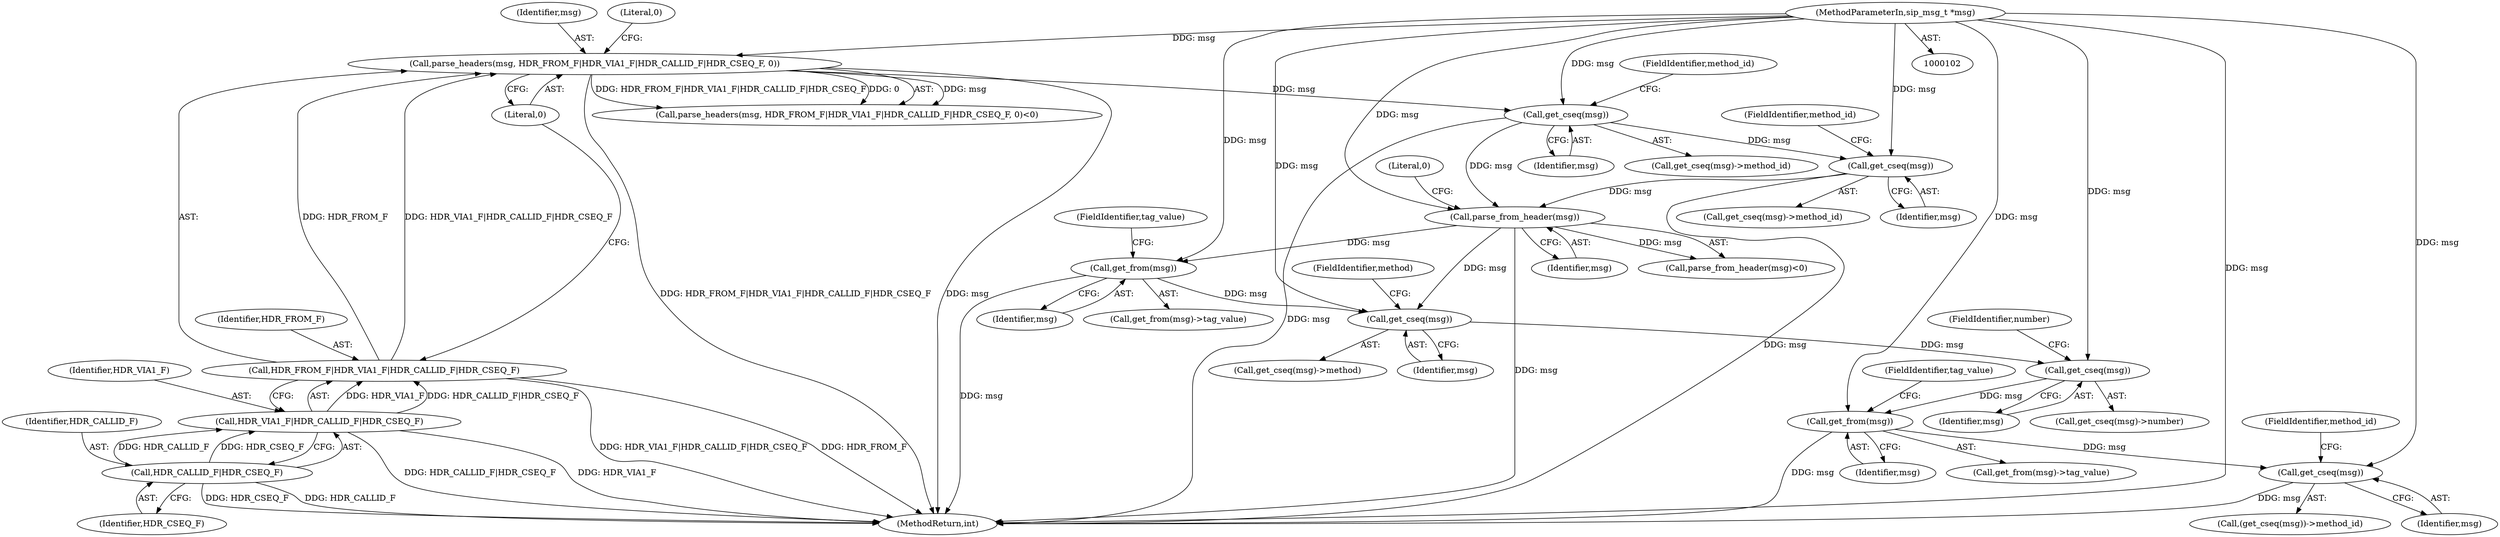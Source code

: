 digraph "0_kamailio_e1d8008a09d9390ebaf698abe8909e10dfec4097@pointer" {
"1000284" [label="(Call,get_cseq(msg))"];
"1000225" [label="(Call,parse_from_header(msg))"];
"1000200" [label="(Call,get_cseq(msg))"];
"1000194" [label="(Call,get_cseq(msg))"];
"1000153" [label="(Call,parse_headers(msg, HDR_FROM_F|HDR_VIA1_F|HDR_CALLID_F|HDR_CSEQ_F, 0))"];
"1000103" [label="(MethodParameterIn,sip_msg_t *msg)"];
"1000155" [label="(Call,HDR_FROM_F|HDR_VIA1_F|HDR_CALLID_F|HDR_CSEQ_F)"];
"1000157" [label="(Call,HDR_VIA1_F|HDR_CALLID_F|HDR_CSEQ_F)"];
"1000159" [label="(Call,HDR_CALLID_F|HDR_CSEQ_F)"];
"1000231" [label="(Call,get_from(msg))"];
"1000293" [label="(Call,get_cseq(msg))"];
"1000302" [label="(Call,get_from(msg))"];
"1000475" [label="(Call,get_cseq(msg))"];
"1000230" [label="(Call,get_from(msg)->tag_value)"];
"1000163" [label="(Literal,0)"];
"1000224" [label="(Call,parse_from_header(msg)<0)"];
"1000155" [label="(Call,HDR_FROM_F|HDR_VIA1_F|HDR_CALLID_F|HDR_CSEQ_F)"];
"1000285" [label="(Identifier,msg)"];
"1000302" [label="(Call,get_from(msg))"];
"1000161" [label="(Identifier,HDR_CSEQ_F)"];
"1000196" [label="(FieldIdentifier,method_id)"];
"1000303" [label="(Identifier,msg)"];
"1001050" [label="(MethodReturn,int)"];
"1000193" [label="(Call,get_cseq(msg)->method_id)"];
"1000200" [label="(Call,get_cseq(msg))"];
"1000476" [label="(Identifier,msg)"];
"1000477" [label="(FieldIdentifier,method_id)"];
"1000225" [label="(Call,parse_from_header(msg))"];
"1000159" [label="(Call,HDR_CALLID_F|HDR_CSEQ_F)"];
"1000284" [label="(Call,get_cseq(msg))"];
"1000294" [label="(Identifier,msg)"];
"1000286" [label="(FieldIdentifier,method)"];
"1000226" [label="(Identifier,msg)"];
"1000233" [label="(FieldIdentifier,tag_value)"];
"1000202" [label="(FieldIdentifier,method_id)"];
"1000152" [label="(Call,parse_headers(msg, HDR_FROM_F|HDR_VIA1_F|HDR_CALLID_F|HDR_CSEQ_F, 0)<0)"];
"1000162" [label="(Literal,0)"];
"1000160" [label="(Identifier,HDR_CALLID_F)"];
"1000475" [label="(Call,get_cseq(msg))"];
"1000199" [label="(Call,get_cseq(msg)->method_id)"];
"1000154" [label="(Identifier,msg)"];
"1000295" [label="(FieldIdentifier,number)"];
"1000232" [label="(Identifier,msg)"];
"1000227" [label="(Literal,0)"];
"1000156" [label="(Identifier,HDR_FROM_F)"];
"1000195" [label="(Identifier,msg)"];
"1000304" [label="(FieldIdentifier,tag_value)"];
"1000292" [label="(Call,get_cseq(msg)->number)"];
"1000283" [label="(Call,get_cseq(msg)->method)"];
"1000231" [label="(Call,get_from(msg))"];
"1000158" [label="(Identifier,HDR_VIA1_F)"];
"1000201" [label="(Identifier,msg)"];
"1000474" [label="(Call,(get_cseq(msg))->method_id)"];
"1000301" [label="(Call,get_from(msg)->tag_value)"];
"1000194" [label="(Call,get_cseq(msg))"];
"1000293" [label="(Call,get_cseq(msg))"];
"1000157" [label="(Call,HDR_VIA1_F|HDR_CALLID_F|HDR_CSEQ_F)"];
"1000103" [label="(MethodParameterIn,sip_msg_t *msg)"];
"1000153" [label="(Call,parse_headers(msg, HDR_FROM_F|HDR_VIA1_F|HDR_CALLID_F|HDR_CSEQ_F, 0))"];
"1000284" -> "1000283"  [label="AST: "];
"1000284" -> "1000285"  [label="CFG: "];
"1000285" -> "1000284"  [label="AST: "];
"1000286" -> "1000284"  [label="CFG: "];
"1000225" -> "1000284"  [label="DDG: msg"];
"1000231" -> "1000284"  [label="DDG: msg"];
"1000103" -> "1000284"  [label="DDG: msg"];
"1000284" -> "1000293"  [label="DDG: msg"];
"1000225" -> "1000224"  [label="AST: "];
"1000225" -> "1000226"  [label="CFG: "];
"1000226" -> "1000225"  [label="AST: "];
"1000227" -> "1000225"  [label="CFG: "];
"1000225" -> "1001050"  [label="DDG: msg"];
"1000225" -> "1000224"  [label="DDG: msg"];
"1000200" -> "1000225"  [label="DDG: msg"];
"1000194" -> "1000225"  [label="DDG: msg"];
"1000103" -> "1000225"  [label="DDG: msg"];
"1000225" -> "1000231"  [label="DDG: msg"];
"1000200" -> "1000199"  [label="AST: "];
"1000200" -> "1000201"  [label="CFG: "];
"1000201" -> "1000200"  [label="AST: "];
"1000202" -> "1000200"  [label="CFG: "];
"1000200" -> "1001050"  [label="DDG: msg"];
"1000194" -> "1000200"  [label="DDG: msg"];
"1000103" -> "1000200"  [label="DDG: msg"];
"1000194" -> "1000193"  [label="AST: "];
"1000194" -> "1000195"  [label="CFG: "];
"1000195" -> "1000194"  [label="AST: "];
"1000196" -> "1000194"  [label="CFG: "];
"1000194" -> "1001050"  [label="DDG: msg"];
"1000153" -> "1000194"  [label="DDG: msg"];
"1000103" -> "1000194"  [label="DDG: msg"];
"1000153" -> "1000152"  [label="AST: "];
"1000153" -> "1000162"  [label="CFG: "];
"1000154" -> "1000153"  [label="AST: "];
"1000155" -> "1000153"  [label="AST: "];
"1000162" -> "1000153"  [label="AST: "];
"1000163" -> "1000153"  [label="CFG: "];
"1000153" -> "1001050"  [label="DDG: HDR_FROM_F|HDR_VIA1_F|HDR_CALLID_F|HDR_CSEQ_F"];
"1000153" -> "1001050"  [label="DDG: msg"];
"1000153" -> "1000152"  [label="DDG: msg"];
"1000153" -> "1000152"  [label="DDG: HDR_FROM_F|HDR_VIA1_F|HDR_CALLID_F|HDR_CSEQ_F"];
"1000153" -> "1000152"  [label="DDG: 0"];
"1000103" -> "1000153"  [label="DDG: msg"];
"1000155" -> "1000153"  [label="DDG: HDR_FROM_F"];
"1000155" -> "1000153"  [label="DDG: HDR_VIA1_F|HDR_CALLID_F|HDR_CSEQ_F"];
"1000103" -> "1000102"  [label="AST: "];
"1000103" -> "1001050"  [label="DDG: msg"];
"1000103" -> "1000231"  [label="DDG: msg"];
"1000103" -> "1000293"  [label="DDG: msg"];
"1000103" -> "1000302"  [label="DDG: msg"];
"1000103" -> "1000475"  [label="DDG: msg"];
"1000155" -> "1000157"  [label="CFG: "];
"1000156" -> "1000155"  [label="AST: "];
"1000157" -> "1000155"  [label="AST: "];
"1000162" -> "1000155"  [label="CFG: "];
"1000155" -> "1001050"  [label="DDG: HDR_VIA1_F|HDR_CALLID_F|HDR_CSEQ_F"];
"1000155" -> "1001050"  [label="DDG: HDR_FROM_F"];
"1000157" -> "1000155"  [label="DDG: HDR_VIA1_F"];
"1000157" -> "1000155"  [label="DDG: HDR_CALLID_F|HDR_CSEQ_F"];
"1000157" -> "1000159"  [label="CFG: "];
"1000158" -> "1000157"  [label="AST: "];
"1000159" -> "1000157"  [label="AST: "];
"1000157" -> "1001050"  [label="DDG: HDR_CALLID_F|HDR_CSEQ_F"];
"1000157" -> "1001050"  [label="DDG: HDR_VIA1_F"];
"1000159" -> "1000157"  [label="DDG: HDR_CALLID_F"];
"1000159" -> "1000157"  [label="DDG: HDR_CSEQ_F"];
"1000159" -> "1000161"  [label="CFG: "];
"1000160" -> "1000159"  [label="AST: "];
"1000161" -> "1000159"  [label="AST: "];
"1000159" -> "1001050"  [label="DDG: HDR_CALLID_F"];
"1000159" -> "1001050"  [label="DDG: HDR_CSEQ_F"];
"1000231" -> "1000230"  [label="AST: "];
"1000231" -> "1000232"  [label="CFG: "];
"1000232" -> "1000231"  [label="AST: "];
"1000233" -> "1000231"  [label="CFG: "];
"1000231" -> "1001050"  [label="DDG: msg"];
"1000293" -> "1000292"  [label="AST: "];
"1000293" -> "1000294"  [label="CFG: "];
"1000294" -> "1000293"  [label="AST: "];
"1000295" -> "1000293"  [label="CFG: "];
"1000293" -> "1000302"  [label="DDG: msg"];
"1000302" -> "1000301"  [label="AST: "];
"1000302" -> "1000303"  [label="CFG: "];
"1000303" -> "1000302"  [label="AST: "];
"1000304" -> "1000302"  [label="CFG: "];
"1000302" -> "1001050"  [label="DDG: msg"];
"1000302" -> "1000475"  [label="DDG: msg"];
"1000475" -> "1000474"  [label="AST: "];
"1000475" -> "1000476"  [label="CFG: "];
"1000476" -> "1000475"  [label="AST: "];
"1000477" -> "1000475"  [label="CFG: "];
"1000475" -> "1001050"  [label="DDG: msg"];
}
